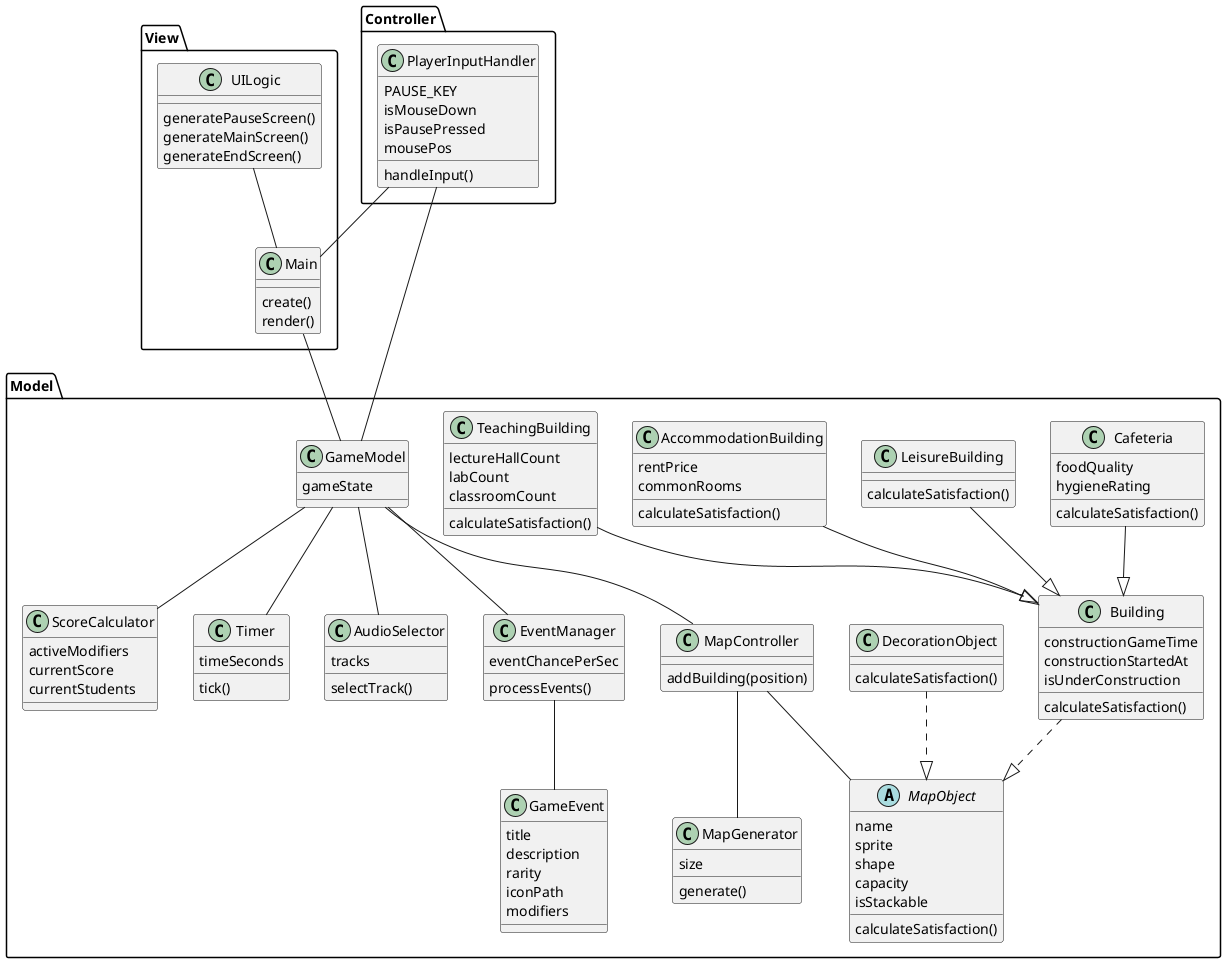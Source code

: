 @startuml
Package "Model" {
    class MapController {
        addBuilding(position)
    }
    class MapGenerator {
        size
        generate()
    }
    class Building {
        constructionGameTime
        constructionStartedAt
        isUnderConstruction
        calculateSatisfaction()
    }
    class DecorationObject {
        calculateSatisfaction()
    }
    class LeisureBuilding {

        calculateSatisfaction()
    }
    class AccommodationBuilding {
        rentPrice
        commonRooms
        calculateSatisfaction()
    }
    class TeachingBuilding {
        lectureHallCount
        labCount
        classroomCount

        calculateSatisfaction()
    }
    class Cafeteria {
        foodQuality
        hygieneRating
        calculateSatisfaction()
    }
    abstract class MapObject {
        name
        sprite
        shape
        capacity
        isStackable
        calculateSatisfaction()
    }
    class EventManager {
        eventChancePerSec
        processEvents()
    }
    class GameEvent {
        title
        description
        rarity
        iconPath
        modifiers
    }
    class ScoreCalculator {
        activeModifiers
        currentScore
        currentStudents
    }
    class Timer {
        timeSeconds
        tick()
    }
    class GameModel {
        gameState
    }
    class AudioSelector {
        tracks
        selectTrack()
    }
}
Package "View" {
    class Main {
        create()
        render()
    }
    class UILogic {
        generatePauseScreen()
        generateMainScreen()
        generateEndScreen()
    }
}
Package "Controller" {
    class PlayerInputHandler {
        PAUSE_KEY
        isMouseDown
        isPausePressed
        mousePos
        handleInput()
    }
}

Building ..|> MapObject
DecorationObject ..|> MapObject
LeisureBuilding --|> Building
AccommodationBuilding --|> Building
TeachingBuilding --|> Building
Cafeteria --|> Building

MapController -- MapGenerator
MapController -- MapObject

Main -- GameModel

PlayerInputHandler -- GameModel
PlayerInputHandler -- Main

UILogic -- Main

GameModel -- Timer
GameModel -- ScoreCalculator
GameModel -- EventManager
GameModel -- MapController
GameModel -- AudioSelector

EventManager -- GameEvent

@enduml
